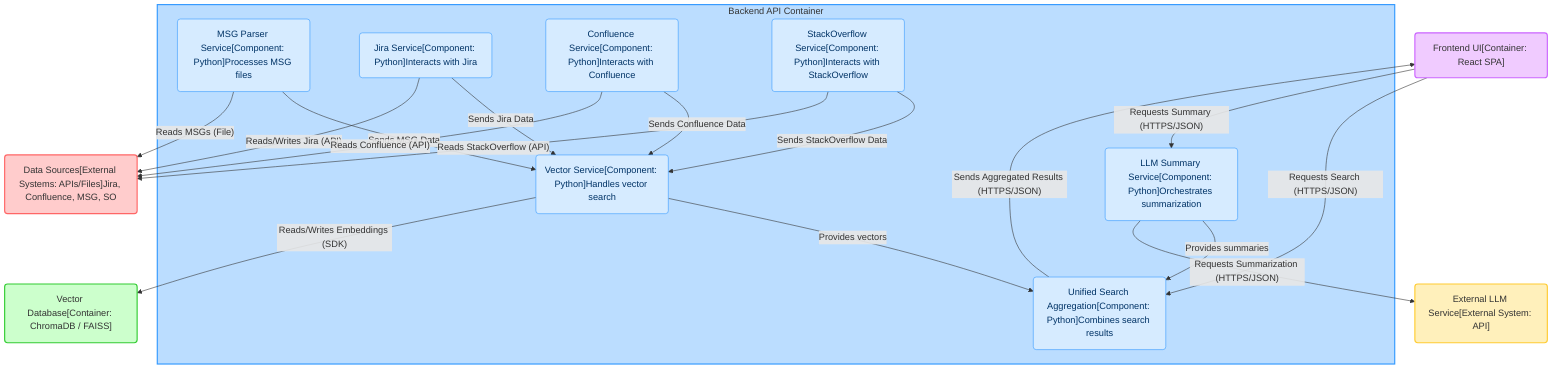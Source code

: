 flowchart TB
    %% C4 Component Diagram for Backend API Container - Specific Data Labels

    %% --- Define Elements OUTSIDE the Container Boundary ---
    Frontend("Frontend UI<size:1>[Container: React SPA]</size>")
    ExternalLLM("External LLM Service<size:1>[External System: API]</size>")
    DataSources("Data Sources<size:1>[External Systems: APIs/Files]</size>Jira, Confluence, MSG, SO")
    VectorDb("Vector Database<size:1>[Container: ChromaDB / FAISS]</size>")

    %% --- Define the Container Boundary and its Internal Components ---
    subgraph BackendApiContainer [Backend API Container]
        direction LR
        %% Arrange components left-to-right if possible

        %% API Entry Point (Implicitly represented by connections to components)

        %% Core Components
        compVS("Vector Service<size:1>[Component: Python]</size>Handles vector search")
        compUSA("Unified Search Aggregation<size:1>[Component: Python]</size>Combines search results")
        compLLM("LLM Summary Service<size:1>[Component: Python]</size>Orchestrates summarization")

        %% Integration Components (No longer in a nested subgraph for connection simplicity)
        compMSGP("MSG Parser Service<size:1>[Component: Python]</size>Processes MSG files")
        compJS("Jira Service<size:1>[Component: Python]</size>Interacts with Jira")
        compCS("Confluence Service<size:1>[Component: Python]</size>Interacts with Confluence")
        compSOS("StackOverflow Service<size:1>[Component: Python]</size>Interacts with StackOverflow")

    end

    %% --- Define Relationships (Node-to-Node where possible) ---

    %% Interactions INTO the container boundary - Pointing to relevant entry components
    %% Assuming Search/Summary requests are handled by Aggregation/LLM services initially
    Frontend -- "Requests Search (HTTPS/JSON)" --> compUSA
    Frontend -- "Requests Summary (HTTPS/JSON)" --> compLLM

    %% Interactions BETWEEN components within the container
    compVS   -- "Provides vectors" --> compUSA
    compLLM  -- "Provides summaries" --> compUSA

    %% Integration Services feed the Vector Service (Specific Labels Added)
    compMSGP -- "Sends MSG Data" --> compVS
    compJS   -- "Sends Jira Data" --> compVS
    compCS   -- "Sends Confluence Data" --> compVS
    compSOS  -- "Sends StackOverflow Data" --> compVS

    %% Interactions FROM components OUTSIDE to other containers/systems
    compVS  -- "Reads/Writes Embeddings (SDK)" --> VectorDb
    compLLM -- "Requests Summarization (HTTPS/JSON)" --> ExternalLLM

    %% Integration components interact with Data Sources
    compMSGP -- "Reads MSGs (File)" --> DataSources
    compJS   -- "Reads/Writes Jira (API)" --> DataSources
    compCS   -- "Reads Confluence (API)" --> DataSources
    compSOS  -- "Reads StackOverflow (API)" --> DataSources


    %% Interactions for the result OUT of the container
    %% USA provides results directly back to Frontend (simplification)
    compUSA -- "Sends Aggregated Results (HTTPS/JSON)" --> Frontend


    %% --- Styling ---
    classDef person fill:#FF9966,stroke:#FF6600,stroke-width:2px
    classDef containerApp fill:#F0CBFF,stroke:#CC66FF,stroke-width:2px
    classDef containerApi fill:#BBDDFF,stroke:#3399FF,stroke-width:2px
    %% Style for the container boundary
    classDef component fill:#D6EBFF,stroke:#3399FF,stroke-width:1px,color:#003366
    %% Style for internal components
    classDef containerDb fill:#CCFFCC,stroke:#33CC33,stroke-width:2px
    classDef externalSys fill:#FFF0BB,stroke:#FFCC33,stroke-width:2px,color:#333
    classDef externalData fill:#FFCCCC,stroke:#FF6666,stroke-width:2px,color:#333

    %% Apply styles
    class Frontend containerApp
    class BackendApiContainer containerApi
    %% Apply API container style to subgraph
    class compVS,compUSA,compLLM,compMSGP,compJS,compCS,compSOS component
    %% Apply component style
    class VectorDb containerDb
    class ExternalLLM externalSys
    class DataSources externalData